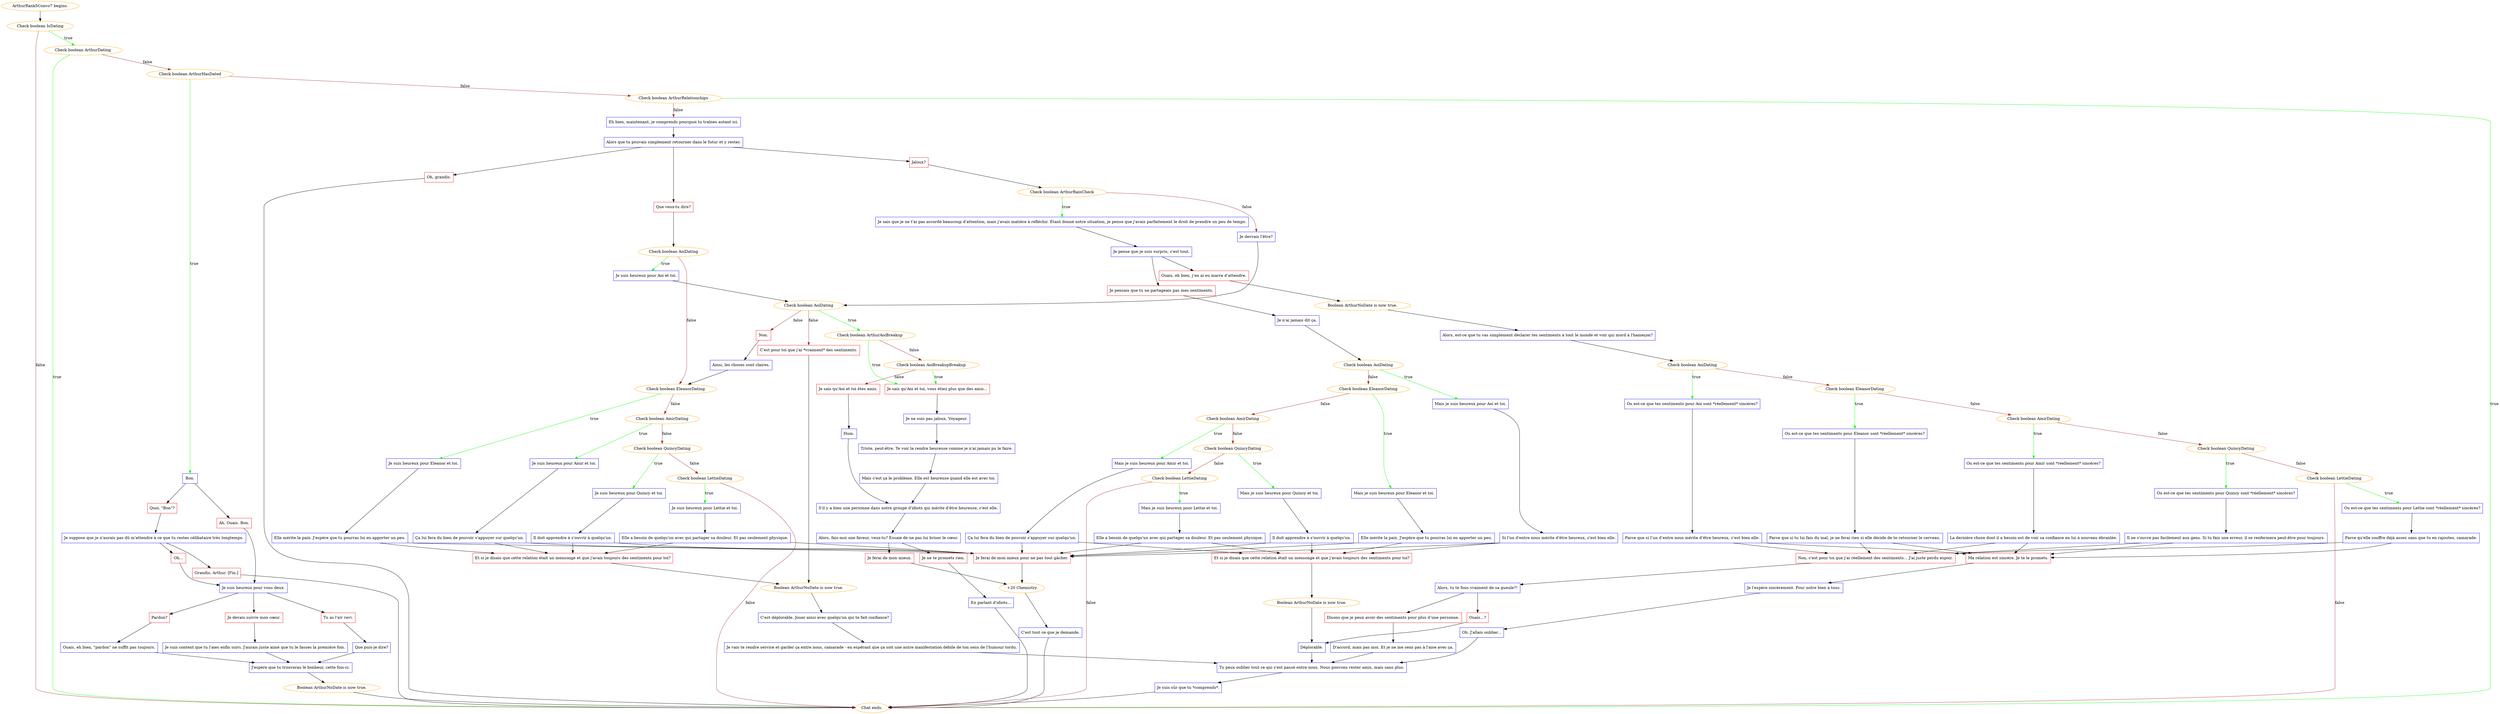 digraph {
	"ArthurRank5Convo7 begins." [color=orange];
		"ArthurRank5Convo7 begins." -> j2287186983;
	j2287186983 [label="Check boolean IsDating",color=orange];
		j2287186983 -> j3366093715 [label=true,color=green];
		j2287186983 -> "Chat ends." [label=false,color=brown];
	j3366093715 [label="Check boolean ArthurDating",color=orange];
		j3366093715 -> "Chat ends." [label=true,color=green];
		j3366093715 -> j4249377294 [label=false,color=brown];
	"Chat ends." [color=orange];
	j4249377294 [label="Check boolean ArthurHasDated",color=orange];
		j4249377294 -> j126227150 [label=true,color=green];
		j4249377294 -> j780092072 [label=false,color=brown];
	j126227150 [label="Bon.",shape=box,color=blue];
		j126227150 -> j491483621;
		j126227150 -> j1801875149;
	j780092072 [label="Check boolean ArthurRelationships",color=orange];
		j780092072 -> "Chat ends." [label=true,color=green];
		j780092072 -> j2557283417 [label=false,color=brown];
	j491483621 [label="Quoi, \"Bon\"?",shape=box,color=red];
		j491483621 -> j968919625;
	j1801875149 [label="Ah. Ouais. Bon.",shape=box,color=red];
		j1801875149 -> j2379312071;
	j2557283417 [label="Eh bien, maintenant, je comprends pourquoi tu traînes autant ici.",shape=box,color=blue];
		j2557283417 -> j1866782289;
	j968919625 [label="Je suppose que je n'aurais pas dû m'attendre à ce que tu restes célibataire très longtemps.",shape=box,color=blue];
		j968919625 -> j2720611202;
		j968919625 -> j673733081;
	j2379312071 [label="Je suis heureux pour vous deux.",shape=box,color=blue];
		j2379312071 -> j3232961114;
		j2379312071 -> j1595743632;
		j2379312071 -> j1338175526;
	j1866782289 [label="Alors que tu pouvais simplement retourner dans le futur et y rester.",shape=box,color=blue];
		j1866782289 -> j860546208;
		j1866782289 -> j2298683683;
		j1866782289 -> j3471703587;
	j2720611202 [label="Grandis, Arthur. [Fin.]",shape=box,color=red];
		j2720611202 -> "Chat ends.";
	j673733081 [label="Oh...",shape=box,color=red];
		j673733081 -> j2379312071;
	j3232961114 [label="Tu as l'air ravi.",shape=box,color=red];
		j3232961114 -> j615857303;
	j1595743632 [label="Pardon?",shape=box,color=red];
		j1595743632 -> j1266870014;
	j1338175526 [label="Je devais suivre mon cœur.",shape=box,color=red];
		j1338175526 -> j3114129826;
	j860546208 [label="Oh, grandis.",shape=box,color=red];
		j860546208 -> "Chat ends.";
	j2298683683 [label="Jaloux?",shape=box,color=red];
		j2298683683 -> j1819643693;
	j3471703587 [label="Que veux-tu dire?",shape=box,color=red];
		j3471703587 -> j1872707844;
	j615857303 [label="Que puis-je dire?",shape=box,color=blue];
		j615857303 -> j3273711373;
	j1266870014 [label="Ouais, eh bien, \"pardon\" ne suffit pas toujours.",shape=box,color=blue];
		j1266870014 -> j3273711373;
	j3114129826 [label="Je suis content que tu l'aies enfin suivi. J'aurais juste aimé que tu le fasses la première fois.",shape=box,color=blue];
		j3114129826 -> j3273711373;
	j1819643693 [label="Check boolean ArthurRainCheck",color=orange];
		j1819643693 -> j3773463366 [label=true,color=green];
		j1819643693 -> j158198816 [label=false,color=brown];
	j1872707844 [label="Check boolean AoiDating",color=orange];
		j1872707844 -> j1910379235 [label=true,color=green];
		j1872707844 -> j1314868176 [label=false,color=brown];
	j3273711373 [label="J'espère que tu trouveras le bonheur, cette fois-ci.",shape=box,color=blue];
		j3273711373 -> j2533691464;
	j3773463366 [label="Je sais que je ne t'ai pas accordé beaucoup d'attention, mais j'avais matière à réfléchir. Étant donné notre situation, je pense que j'avais parfaitement le droit de prendre un peu de temps.",shape=box,color=blue];
		j3773463366 -> j252030423;
	j158198816 [label="Je devrais l'être?",shape=box,color=blue];
		j158198816 -> j1137287632;
	j1910379235 [label="Je suis heureux pour Aoi et toi.",shape=box,color=blue];
		j1910379235 -> j1137287632;
	j1314868176 [label="Check boolean EleanorDating",color=orange];
		j1314868176 -> j3728177853 [label=true,color=green];
		j1314868176 -> j2360902743 [label=false,color=brown];
	j2533691464 [label="Boolean ArthurNoDate is now true.",color=orange];
		j2533691464 -> "Chat ends.";
	j252030423 [label="Je pense que je suis surpris, c'est tout.",shape=box,color=blue];
		j252030423 -> j3458904617;
		j252030423 -> j997711640;
	j1137287632 [label="Check boolean AoiDating",color=orange];
		j1137287632 -> j645055810 [label=true,color=green];
		j1137287632 -> j2779807950 [label=false,color=brown];
		j1137287632 -> j2796778054 [label=false,color=brown];
	j3728177853 [label="Je suis heureux pour Eleanor et toi.",shape=box,color=blue];
		j3728177853 -> j2397219831;
	j2360902743 [label="Check boolean AmirDating",color=orange];
		j2360902743 -> j69983382 [label=true,color=green];
		j2360902743 -> j3619615241 [label=false,color=brown];
	j3458904617 [label="Je pensais que tu ne partageais pas mes sentiments.",shape=box,color=red];
		j3458904617 -> j3587273289;
	j997711640 [label="Ouais, eh bien, j’en ai eu marre d’attendre.",shape=box,color=red];
		j997711640 -> j1541231411;
	j645055810 [label="Check boolean ArthurAoiBreakup",color=orange];
		j645055810 -> j2238276026 [label=true,color=green];
		j645055810 -> j977240989 [label=false,color=brown];
	j2779807950 [label="Non.",shape=box,color=red];
		j2779807950 -> j40590100;
	j2796778054 [label="C'est pour toi que j'ai *vraiment* des sentiments.",shape=box,color=red];
		j2796778054 -> j548677349;
	j2397219831 [label="Elle mérite la paix. J'espère que tu pourras lui en apporter un peu.",shape=box,color=blue];
		j2397219831 -> j386491896;
		j2397219831 -> j4201992051;
	j69983382 [label="Je suis heureux pour Amir et toi.",shape=box,color=blue];
		j69983382 -> j833582012;
	j3619615241 [label="Check boolean QuincyDating",color=orange];
		j3619615241 -> j1892501206 [label=true,color=green];
		j3619615241 -> j2880943410 [label=false,color=brown];
	j3587273289 [label="Je n'ai jamais dit ça.",shape=box,color=blue];
		j3587273289 -> j699370226;
	j1541231411 [label="Boolean ArthurNoDate is now true.",color=orange];
		j1541231411 -> j4136897609;
	j2238276026 [label="Je sais qu'Aoi et toi, vous étiez plus que des amis...",shape=box,color=red];
		j2238276026 -> j1013802690;
	j977240989 [label="Check boolean AoiBreakupBreakup",color=orange];
		j977240989 -> j2238276026 [label=true,color=green];
		j977240989 -> j942222011 [label=false,color=brown];
	j40590100 [label="Ainsi, les choses sont claires.",shape=box,color=blue];
		j40590100 -> j1314868176;
	j548677349 [label="Boolean ArthurNoDate is now true.",color=orange];
		j548677349 -> j2467078419;
	j386491896 [label="Je ferai de mon mieux pour ne pas tout gâcher.",shape=box,color=red];
		j386491896 -> j3444790189;
	j4201992051 [label="Et si je disais que cette relation était un mensonge et que j'avais toujours des sentiments pour toi?",shape=box,color=red];
		j4201992051 -> j548677349;
	j833582012 [label="Ça lui fera du bien de pouvoir s'appuyer sur quelqu'un.",shape=box,color=blue];
		j833582012 -> j4201992051;
		j833582012 -> j386491896;
	j1892501206 [label="Je suis heureux pour Quincy et toi.",shape=box,color=blue];
		j1892501206 -> j957481893;
	j2880943410 [label="Check boolean LettieDating",color=orange];
		j2880943410 -> j263666810 [label=true,color=green];
		j2880943410 -> "Chat ends." [label=false,color=brown];
	j699370226 [label="Check boolean AoiDating",color=orange];
		j699370226 -> j597411956 [label=true,color=green];
		j699370226 -> j4192573990 [label=false,color=brown];
	j4136897609 [label="Alors, est-ce que tu vas simplement déclarer tes sentiments à tout le monde et voir qui mord à l'hameçon?",shape=box,color=blue];
		j4136897609 -> j2614230410;
	j1013802690 [label="Je ne suis pas jaloux, Voyageur.",shape=box,color=blue];
		j1013802690 -> j1504593950;
	j942222011 [label="Je sais qu'Aoi et toi êtes amis.",shape=box,color=red];
		j942222011 -> j3857463564;
	j2467078419 [label="C'est déplorable. Jouer ainsi avec quelqu'un qui te fait confiance?",shape=box,color=blue];
		j2467078419 -> j2647954974;
	j3444790189 [label="+20 Chemistry",color=orange];
		j3444790189 -> j3303961467;
	j957481893 [label="Il doit apprendre à s'ouvrir à quelqu'un.",shape=box,color=blue];
		j957481893 -> j4201992051;
		j957481893 -> j386491896;
	j263666810 [label="Je suis heureux pour Lettie et toi.",shape=box,color=blue];
		j263666810 -> j3601348149;
	j597411956 [label="Mais je suis heureux pour Aoi et toi.",shape=box,color=blue];
		j597411956 -> j2101636356;
	j4192573990 [label="Check boolean EleanorDating",color=orange];
		j4192573990 -> j2799866065 [label=true,color=green];
		j4192573990 -> j2085135710 [label=false,color=brown];
	j2614230410 [label="Check boolean AoiDating",color=orange];
		j2614230410 -> j1407716697 [label=true,color=green];
		j2614230410 -> j2346094008 [label=false,color=brown];
	j1504593950 [label="Triste, peut-être. Te voir la rendre heureuse comme je n'ai jamais pu le faire.",shape=box,color=blue];
		j1504593950 -> j3448492363;
	j3857463564 [label="Hum.",shape=box,color=blue];
		j3857463564 -> j2017539062;
	j2647954974 [label="Je vais te rendre service et garder ça entre nous, camarade - en espérant que ça soit une autre manifestation débile de ton sens de l'humour tordu.",shape=box,color=blue];
		j2647954974 -> j2145512341;
	j3303961467 [label="C'est tout ce que je demande.",shape=box,color=blue];
		j3303961467 -> "Chat ends.";
	j3601348149 [label="Elle a besoin de quelqu'un avec qui partager sa douleur. Et pas seulement physique.",shape=box,color=blue];
		j3601348149 -> j4201992051;
		j3601348149 -> j386491896;
	j2101636356 [label="Si l'un d'entre nous mérite d'être heureux, c'est bien elle.",shape=box,color=blue];
		j2101636356 -> j386491896;
		j2101636356 -> j1584542755;
	j2799866065 [label="Mais je suis heureux pour Eleanor et toi.",shape=box,color=blue];
		j2799866065 -> j1350093881;
	j2085135710 [label="Check boolean AmirDating",color=orange];
		j2085135710 -> j461455605 [label=true,color=green];
		j2085135710 -> j2837699176 [label=false,color=brown];
	j1407716697 [label="Ou est-ce que tes sentiments pour Aoi sont *réellement* sincères?",shape=box,color=blue];
		j1407716697 -> j4207181406;
	j2346094008 [label="Check boolean EleanorDating",color=orange];
		j2346094008 -> j146396952 [label=true,color=green];
		j2346094008 -> j375238909 [label=false,color=brown];
	j3448492363 [label="Mais c'est ça le problème. Elle est heureuse quand elle est avec toi.",shape=box,color=blue];
		j3448492363 -> j2017539062;
	j2017539062 [label="S'il y a bien une personne dans notre groupe d'idiots qui mérite d'être heureuse, c'est elle.",shape=box,color=blue];
		j2017539062 -> j1094147329;
	j2145512341 [label="Tu peux oublier tout ce qui s'est passé entre nous. Nous pouvons rester amis, mais sans plus.",shape=box,color=blue];
		j2145512341 -> j2196559500;
	j1584542755 [label="Et si je disais que cette relation était un mensonge et que j'avais toujours des sentiments pour toi?",shape=box,color=red];
		j1584542755 -> j1860091881;
	j1350093881 [label="Elle mérite la paix. J'espère que tu pourras lui en apporter un peu.",shape=box,color=blue];
		j1350093881 -> j1584542755;
		j1350093881 -> j386491896;
	j461455605 [label="Mais je suis heureux pour Amir et toi.",shape=box,color=blue];
		j461455605 -> j1874592408;
	j2837699176 [label="Check boolean QuincyDating",color=orange];
		j2837699176 -> j2788458628 [label=true,color=green];
		j2837699176 -> j3311803142 [label=false,color=brown];
	j4207181406 [label="Parce que si l’un d’entre nous mérite d’être heureux, c’est bien elle.",shape=box,color=blue];
		j4207181406 -> j2128533498;
		j4207181406 -> j1868608485;
	j146396952 [label="Ou est-ce que tes sentiments pour Eleanor sont *réellement* sincères?",shape=box,color=blue];
		j146396952 -> j3615110371;
	j375238909 [label="Check boolean AmirDating",color=orange];
		j375238909 -> j2267046738 [label=true,color=green];
		j375238909 -> j2380864102 [label=false,color=brown];
	j1094147329 [label="Alors, fais-moi une faveur, veux-tu? Essaie de ne pas lui briser le cœur.",shape=box,color=blue];
		j1094147329 -> j2619766044;
		j1094147329 -> j2308293880;
	j2196559500 [label="Je suis sûr que tu *comprends*.",shape=box,color=blue];
		j2196559500 -> "Chat ends.";
	j1860091881 [label="Boolean ArthurNoDate is now true.",color=orange];
		j1860091881 -> j1844880640;
	j1874592408 [label="Ça lui fera du bien de pouvoir s'appuyer sur quelqu'un.",shape=box,color=blue];
		j1874592408 -> j386491896;
		j1874592408 -> j1584542755;
	j2788458628 [label="Mais je suis heureux pour Quincy et toi.",shape=box,color=blue];
		j2788458628 -> j3889880484;
	j3311803142 [label="Check boolean LettieDating",color=orange];
		j3311803142 -> j2518535520 [label=true,color=green];
		j3311803142 -> "Chat ends." [label=false,color=brown];
	j2128533498 [label="Non, c'est pour toi que j'ai réellement des sentiments... J'ai juste perdu espoir.",shape=box,color=red];
		j2128533498 -> j2948517442;
	j1868608485 [label="Ma relation est sincère. Je te le promets.",shape=box,color=red];
		j1868608485 -> j1927214528;
	j3615110371 [label="Parce que si tu lui fais du mal, je ne ferai rien si elle décide de te retourner le cerveau.",shape=box,color=blue];
		j3615110371 -> j2128533498;
		j3615110371 -> j1868608485;
	j2267046738 [label="Ou est-ce que tes sentiments pour Amir sont *réellement* sincères?",shape=box,color=blue];
		j2267046738 -> j3838537717;
	j2380864102 [label="Check boolean QuincyDating",color=orange];
		j2380864102 -> j884351915 [label=true,color=green];
		j2380864102 -> j284065050 [label=false,color=brown];
	j2619766044 [label="Je ferai de mon mieux.",shape=box,color=red];
		j2619766044 -> j3444790189;
	j2308293880 [label="Je ne te promets rien.",shape=box,color=red];
		j2308293880 -> j1520033072;
	j1844880640 [label="Déplorable.",shape=box,color=blue];
		j1844880640 -> j2145512341;
	j3889880484 [label="Il doit apprendre à s'ouvrir à quelqu'un.",shape=box,color=blue];
		j3889880484 -> j386491896;
		j3889880484 -> j1584542755;
	j2518535520 [label="Mais je suis heureux pour Lettie et toi.",shape=box,color=blue];
		j2518535520 -> j775156844;
	j2948517442 [label="Alors, tu te fous vraiment de sa gueule?!",shape=box,color=blue];
		j2948517442 -> j2061340315;
		j2948517442 -> j495279177;
	j1927214528 [label="Je l'espère sincèrement. Pour notre bien à tous.",shape=box,color=blue];
		j1927214528 -> j1837796279;
	j3838537717 [label="La dernière chose dont il a besoin est de voir sa confiance en lui à nouveau ébranlée.",shape=box,color=blue];
		j3838537717 -> j2128533498;
		j3838537717 -> j1868608485;
	j884351915 [label="Ou est-ce que tes sentiments pour Quincy sont *réellement* sincères?",shape=box,color=blue];
		j884351915 -> j2736076297;
	j284065050 [label="Check boolean LettieDating",color=orange];
		j284065050 -> j3210754067 [label=true,color=green];
		j284065050 -> "Chat ends." [label=false,color=brown];
	j1520033072 [label="En parlant d'idiots...",shape=box,color=blue];
		j1520033072 -> "Chat ends.";
	j775156844 [label="Elle a besoin de quelqu'un avec qui partager sa douleur. Et pas seulement physique.",shape=box,color=blue];
		j775156844 -> j386491896;
		j775156844 -> j1584542755;
	j2061340315 [label="Ouais...?",shape=box,color=red];
		j2061340315 -> j1844880640;
	j495279177 [label="Disons que je peux avoir des sentiments pour plus d’une personne.",shape=box,color=red];
		j495279177 -> j4220173567;
	j1837796279 [label="Oh. J'allais oublier...",shape=box,color=blue];
		j1837796279 -> j2145512341;
	j2736076297 [label="Il ne s'ouvre pas facilement aux gens. Si tu fais une erreur, il se renfermera peut-être pour toujours.",shape=box,color=blue];
		j2736076297 -> j2128533498;
		j2736076297 -> j1868608485;
	j3210754067 [label="Ou est-ce que tes sentiments pour Lettie sont *réellement* sincères?",shape=box,color=blue];
		j3210754067 -> j126817526;
	j4220173567 [label="D'accord, mais pas moi. Et je ne me sens pas à l'aise avec ça.",shape=box,color=blue];
		j4220173567 -> j2145512341;
	j126817526 [label="Parce qu'elle souffre déjà assez sans que tu en rajoutes, camarade.",shape=box,color=blue];
		j126817526 -> j2128533498;
		j126817526 -> j1868608485;
}